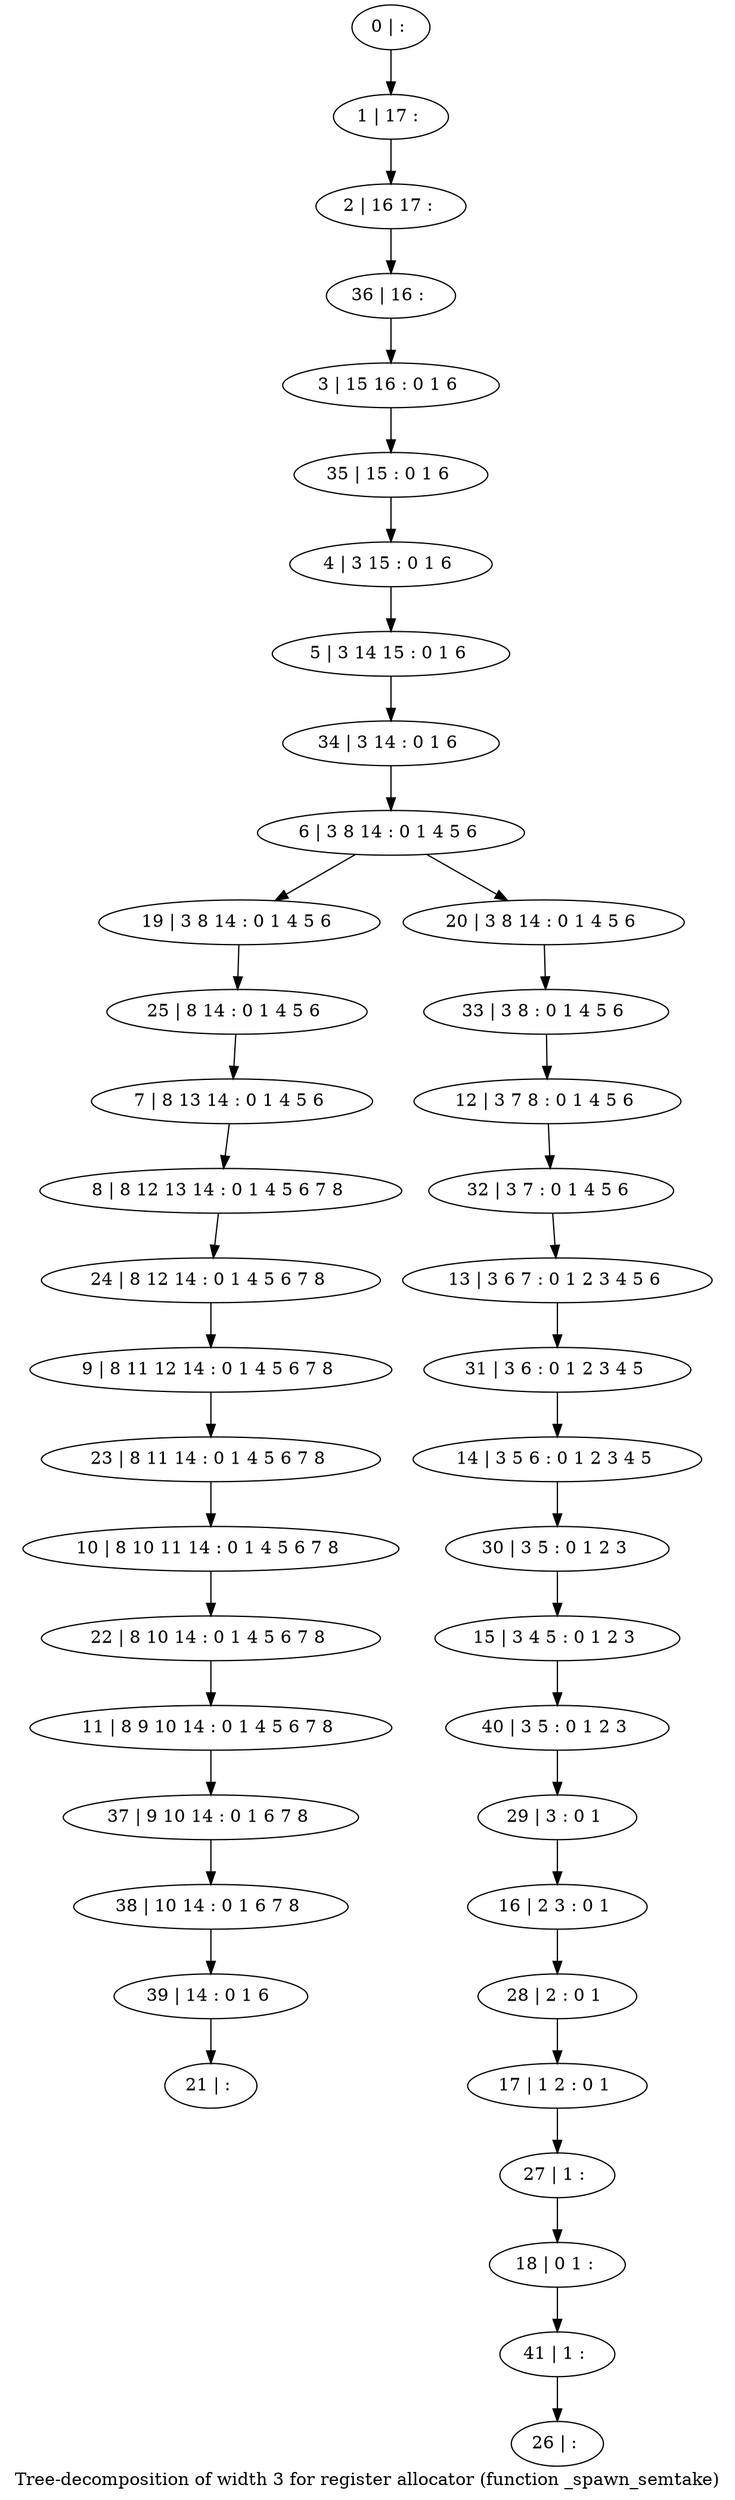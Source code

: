 digraph G {
graph [label="Tree-decomposition of width 3 for register allocator (function _spawn_semtake)"]
0[label="0 | : "];
1[label="1 | 17 : "];
2[label="2 | 16 17 : "];
3[label="3 | 15 16 : 0 1 6 "];
4[label="4 | 3 15 : 0 1 6 "];
5[label="5 | 3 14 15 : 0 1 6 "];
6[label="6 | 3 8 14 : 0 1 4 5 6 "];
7[label="7 | 8 13 14 : 0 1 4 5 6 "];
8[label="8 | 8 12 13 14 : 0 1 4 5 6 7 8 "];
9[label="9 | 8 11 12 14 : 0 1 4 5 6 7 8 "];
10[label="10 | 8 10 11 14 : 0 1 4 5 6 7 8 "];
11[label="11 | 8 9 10 14 : 0 1 4 5 6 7 8 "];
12[label="12 | 3 7 8 : 0 1 4 5 6 "];
13[label="13 | 3 6 7 : 0 1 2 3 4 5 6 "];
14[label="14 | 3 5 6 : 0 1 2 3 4 5 "];
15[label="15 | 3 4 5 : 0 1 2 3 "];
16[label="16 | 2 3 : 0 1 "];
17[label="17 | 1 2 : 0 1 "];
18[label="18 | 0 1 : "];
19[label="19 | 3 8 14 : 0 1 4 5 6 "];
20[label="20 | 3 8 14 : 0 1 4 5 6 "];
21[label="21 | : "];
22[label="22 | 8 10 14 : 0 1 4 5 6 7 8 "];
23[label="23 | 8 11 14 : 0 1 4 5 6 7 8 "];
24[label="24 | 8 12 14 : 0 1 4 5 6 7 8 "];
25[label="25 | 8 14 : 0 1 4 5 6 "];
26[label="26 | : "];
27[label="27 | 1 : "];
28[label="28 | 2 : 0 1 "];
29[label="29 | 3 : 0 1 "];
30[label="30 | 3 5 : 0 1 2 3 "];
31[label="31 | 3 6 : 0 1 2 3 4 5 "];
32[label="32 | 3 7 : 0 1 4 5 6 "];
33[label="33 | 3 8 : 0 1 4 5 6 "];
34[label="34 | 3 14 : 0 1 6 "];
35[label="35 | 15 : 0 1 6 "];
36[label="36 | 16 : "];
37[label="37 | 9 10 14 : 0 1 6 7 8 "];
38[label="38 | 10 14 : 0 1 6 7 8 "];
39[label="39 | 14 : 0 1 6 "];
40[label="40 | 3 5 : 0 1 2 3 "];
41[label="41 | 1 : "];
0->1 ;
1->2 ;
4->5 ;
7->8 ;
6->19 ;
6->20 ;
22->11 ;
10->22 ;
23->10 ;
9->23 ;
24->9 ;
8->24 ;
25->7 ;
19->25 ;
27->18 ;
17->27 ;
28->17 ;
16->28 ;
29->16 ;
30->15 ;
14->30 ;
31->14 ;
13->31 ;
32->13 ;
12->32 ;
33->12 ;
20->33 ;
34->6 ;
5->34 ;
35->4 ;
3->35 ;
36->3 ;
2->36 ;
11->37 ;
37->38 ;
39->21 ;
38->39 ;
40->29 ;
15->40 ;
41->26 ;
18->41 ;
}
